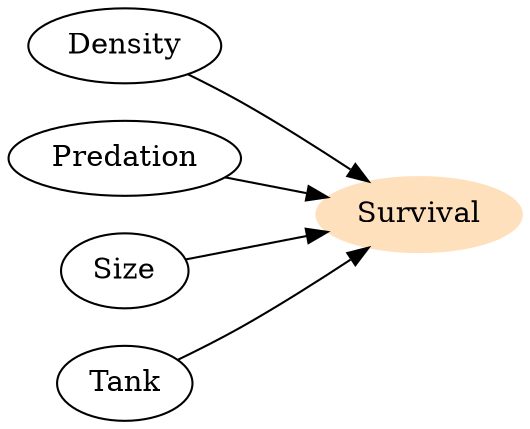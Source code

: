 digraph {
Density
Predation
Size
Survival [style=filled; color="#ffe0bd"]
Tank
Density -> Survival
Predation -> Survival
Size -> Survival
Tank -> Survival
rankdir=LR}

